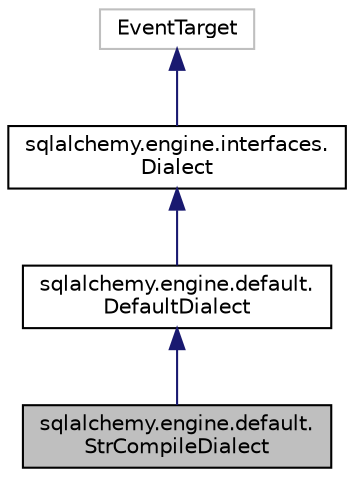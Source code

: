 digraph "sqlalchemy.engine.default.StrCompileDialect"
{
 // LATEX_PDF_SIZE
  edge [fontname="Helvetica",fontsize="10",labelfontname="Helvetica",labelfontsize="10"];
  node [fontname="Helvetica",fontsize="10",shape=record];
  Node1 [label="sqlalchemy.engine.default.\lStrCompileDialect",height=0.2,width=0.4,color="black", fillcolor="grey75", style="filled", fontcolor="black",tooltip=" "];
  Node2 -> Node1 [dir="back",color="midnightblue",fontsize="10",style="solid",fontname="Helvetica"];
  Node2 [label="sqlalchemy.engine.default.\lDefaultDialect",height=0.2,width=0.4,color="black", fillcolor="white", style="filled",URL="$classsqlalchemy_1_1engine_1_1default_1_1DefaultDialect.html",tooltip=" "];
  Node3 -> Node2 [dir="back",color="midnightblue",fontsize="10",style="solid",fontname="Helvetica"];
  Node3 [label="sqlalchemy.engine.interfaces.\lDialect",height=0.2,width=0.4,color="black", fillcolor="white", style="filled",URL="$classsqlalchemy_1_1engine_1_1interfaces_1_1Dialect.html",tooltip=" "];
  Node4 -> Node3 [dir="back",color="midnightblue",fontsize="10",style="solid",fontname="Helvetica"];
  Node4 [label="EventTarget",height=0.2,width=0.4,color="grey75", fillcolor="white", style="filled",tooltip=" "];
}
